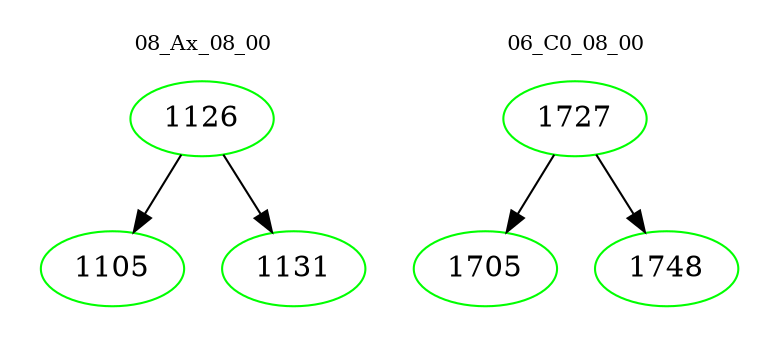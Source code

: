 digraph{
subgraph cluster_0 {
color = white
label = "08_Ax_08_00";
fontsize=10;
T0_1126 [label="1126", color="green"]
T0_1126 -> T0_1105 [color="black"]
T0_1105 [label="1105", color="green"]
T0_1126 -> T0_1131 [color="black"]
T0_1131 [label="1131", color="green"]
}
subgraph cluster_1 {
color = white
label = "06_C0_08_00";
fontsize=10;
T1_1727 [label="1727", color="green"]
T1_1727 -> T1_1705 [color="black"]
T1_1705 [label="1705", color="green"]
T1_1727 -> T1_1748 [color="black"]
T1_1748 [label="1748", color="green"]
}
}
